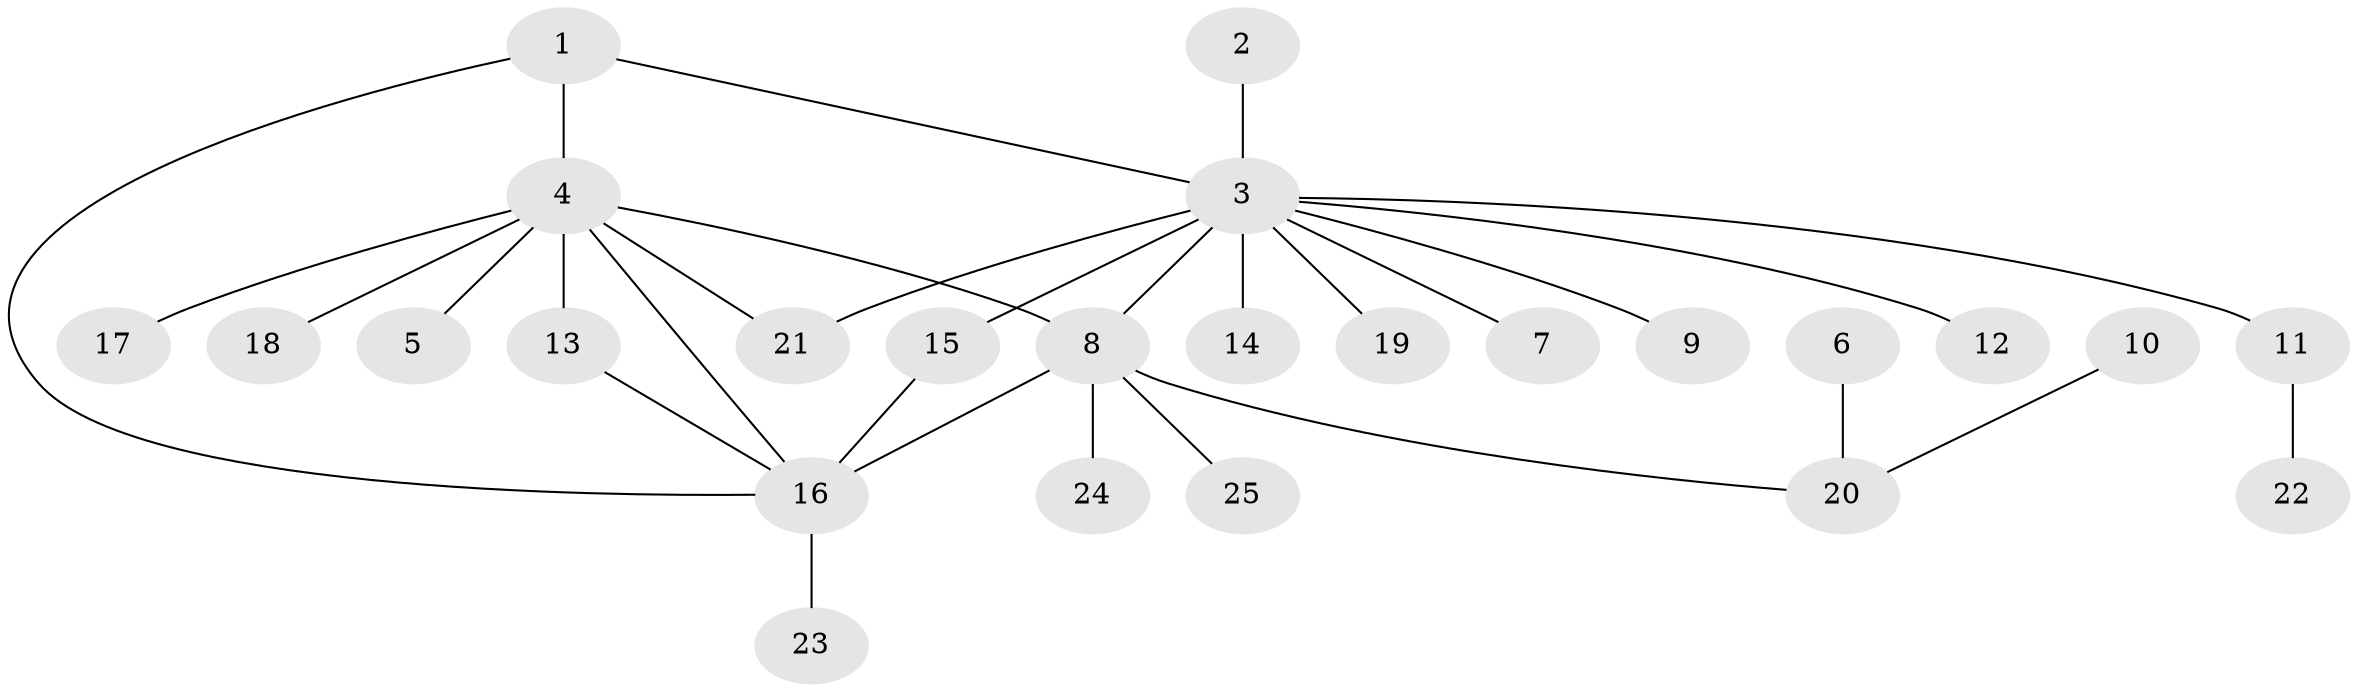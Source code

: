 // original degree distribution, {4: 0.06382978723404255, 5: 0.06382978723404255, 3: 0.14893617021276595, 12: 0.02127659574468085, 6: 0.02127659574468085, 8: 0.02127659574468085, 1: 0.5531914893617021, 2: 0.10638297872340426}
// Generated by graph-tools (version 1.1) at 2025/50/03/09/25 03:50:32]
// undirected, 25 vertices, 30 edges
graph export_dot {
graph [start="1"]
  node [color=gray90,style=filled];
  1;
  2;
  3;
  4;
  5;
  6;
  7;
  8;
  9;
  10;
  11;
  12;
  13;
  14;
  15;
  16;
  17;
  18;
  19;
  20;
  21;
  22;
  23;
  24;
  25;
  1 -- 3 [weight=1.0];
  1 -- 4 [weight=1.0];
  1 -- 16 [weight=1.0];
  2 -- 3 [weight=1.0];
  3 -- 7 [weight=1.0];
  3 -- 8 [weight=2.0];
  3 -- 9 [weight=1.0];
  3 -- 11 [weight=1.0];
  3 -- 12 [weight=1.0];
  3 -- 14 [weight=1.0];
  3 -- 15 [weight=1.0];
  3 -- 19 [weight=1.0];
  3 -- 21 [weight=1.0];
  4 -- 5 [weight=1.0];
  4 -- 8 [weight=1.0];
  4 -- 13 [weight=1.0];
  4 -- 16 [weight=1.0];
  4 -- 17 [weight=1.0];
  4 -- 18 [weight=1.0];
  4 -- 21 [weight=1.0];
  6 -- 20 [weight=1.0];
  8 -- 16 [weight=2.0];
  8 -- 20 [weight=1.0];
  8 -- 24 [weight=1.0];
  8 -- 25 [weight=1.0];
  10 -- 20 [weight=1.0];
  11 -- 22 [weight=1.0];
  13 -- 16 [weight=1.0];
  15 -- 16 [weight=1.0];
  16 -- 23 [weight=1.0];
}

